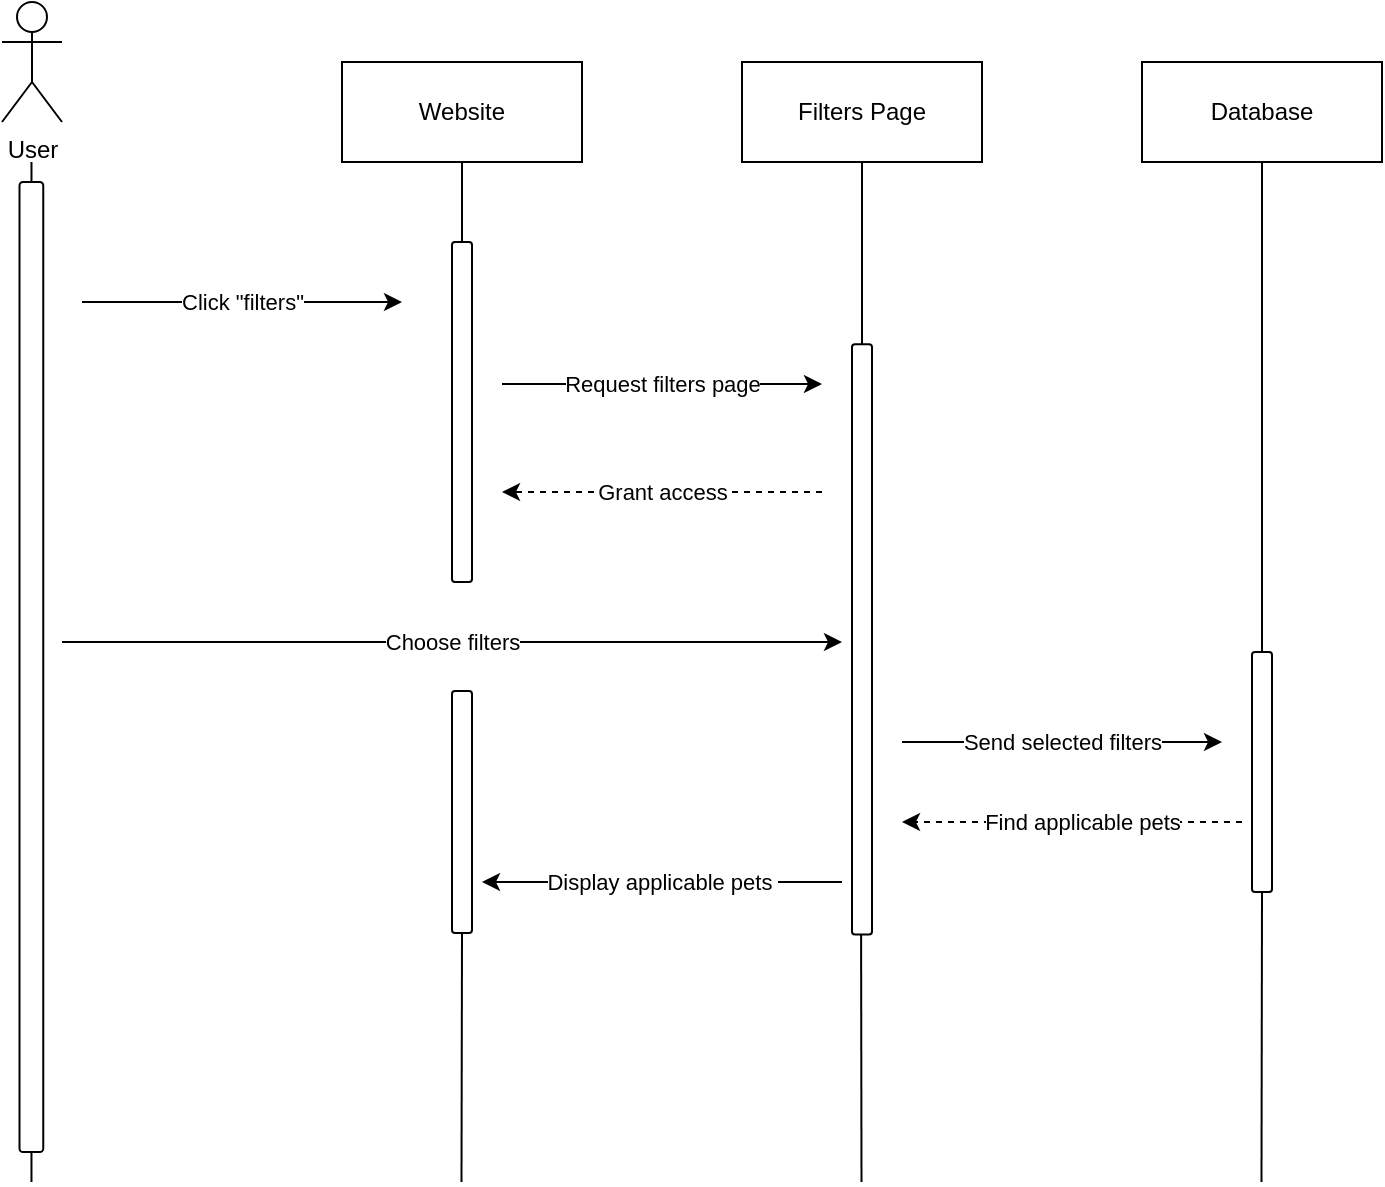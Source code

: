 <mxfile>
    <diagram id="jtgEk7szhd-dCrfLpQzl" name="Page-1">
        <mxGraphModel dx="679" dy="563" grid="1" gridSize="10" guides="1" tooltips="1" connect="1" arrows="1" fold="1" page="1" pageScale="1" pageWidth="850" pageHeight="1100" math="0" shadow="0">
            <root>
                <mxCell id="0"/>
                <mxCell id="1" parent="0"/>
                <mxCell id="2" style="edgeStyle=none;html=1;startArrow=none;startFill=0;endArrow=none;endFill=0;" edge="1" parent="1" source="11">
                    <mxGeometry relative="1" as="geometry">
                        <mxPoint x="144.74" y="640" as="targetPoint"/>
                        <mxPoint x="144.74" y="130.0" as="sourcePoint"/>
                    </mxGeometry>
                </mxCell>
                <mxCell id="3" style="edgeStyle=none;html=1;exitX=1;exitY=0.5;exitDx=0;exitDy=0;endArrow=none;endFill=0;" edge="1" parent="1" source="34">
                    <mxGeometry relative="1" as="geometry">
                        <mxPoint x="359.75" y="640" as="targetPoint"/>
                    </mxGeometry>
                </mxCell>
                <mxCell id="4" value="Website" style="whiteSpace=wrap;html=1;" vertex="1" parent="1">
                    <mxGeometry x="300" y="80" width="120" height="50" as="geometry"/>
                </mxCell>
                <mxCell id="5" style="edgeStyle=none;html=1;exitX=1;exitY=0.5;exitDx=0;exitDy=0;endArrow=none;endFill=0;" edge="1" parent="1">
                    <mxGeometry relative="1" as="geometry">
                        <mxPoint x="559.75" y="640" as="targetPoint"/>
                        <mxPoint x="559.53" y="505.47" as="sourcePoint"/>
                    </mxGeometry>
                </mxCell>
                <mxCell id="6" value="Filters Page" style="whiteSpace=wrap;html=1;" vertex="1" parent="1">
                    <mxGeometry x="500" y="80" width="120" height="50" as="geometry"/>
                </mxCell>
                <mxCell id="7" style="edgeStyle=none;html=1;exitX=1;exitY=0.5;exitDx=0;exitDy=0;endArrow=none;endFill=0;" edge="1" parent="1" source="20">
                    <mxGeometry relative="1" as="geometry">
                        <mxPoint x="759.75" y="640" as="targetPoint"/>
                    </mxGeometry>
                </mxCell>
                <mxCell id="8" value="Database" style="whiteSpace=wrap;html=1;" vertex="1" parent="1">
                    <mxGeometry x="700" y="80" width="120" height="50" as="geometry"/>
                </mxCell>
                <mxCell id="9" value="User" style="shape=umlActor;verticalLabelPosition=bottom;verticalAlign=top;html=1;outlineConnect=0;" vertex="1" parent="1">
                    <mxGeometry x="130" y="50" width="30" height="60" as="geometry"/>
                </mxCell>
                <mxCell id="10" value="" style="edgeStyle=none;html=1;exitX=0.5;exitY=1;exitDx=0;exitDy=0;startArrow=none;startFill=0;endArrow=none;endFill=0;" edge="1" parent="1" target="11">
                    <mxGeometry relative="1" as="geometry">
                        <mxPoint x="144.74" y="640" as="targetPoint"/>
                        <mxPoint x="144.74" y="130.0" as="sourcePoint"/>
                    </mxGeometry>
                </mxCell>
                <mxCell id="11" value="" style="rounded=1;whiteSpace=wrap;html=1;rotation=90;" vertex="1" parent="1">
                    <mxGeometry x="-97.81" y="376.56" width="485" height="11.88" as="geometry"/>
                </mxCell>
                <mxCell id="12" value="" style="endArrow=classic;html=1;" edge="1" parent="1">
                    <mxGeometry relative="1" as="geometry">
                        <mxPoint x="170" y="200" as="sourcePoint"/>
                        <mxPoint x="330" y="200" as="targetPoint"/>
                        <Array as="points">
                            <mxPoint x="310" y="200"/>
                        </Array>
                    </mxGeometry>
                </mxCell>
                <mxCell id="13" value="Click &quot;filters&quot;" style="edgeLabel;resizable=0;html=1;;align=center;verticalAlign=middle;" connectable="0" vertex="1" parent="12">
                    <mxGeometry relative="1" as="geometry"/>
                </mxCell>
                <mxCell id="14" value="" style="edgeStyle=none;html=1;exitX=0.5;exitY=1;exitDx=0;exitDy=0;endArrow=none;endFill=0;" edge="1" parent="1" source="4" target="16">
                    <mxGeometry relative="1" as="geometry">
                        <mxPoint x="359.75" y="640" as="targetPoint"/>
                        <mxPoint x="360" y="130" as="sourcePoint"/>
                    </mxGeometry>
                </mxCell>
                <mxCell id="15" style="edgeStyle=none;html=1;exitX=1;exitY=0.5;exitDx=0;exitDy=0;" edge="1" parent="1" source="16">
                    <mxGeometry relative="1" as="geometry">
                        <mxPoint x="360" y="290" as="targetPoint"/>
                    </mxGeometry>
                </mxCell>
                <mxCell id="16" value="" style="rounded=1;whiteSpace=wrap;html=1;rotation=90;" vertex="1" parent="1">
                    <mxGeometry x="275" y="250" width="170" height="10" as="geometry"/>
                </mxCell>
                <mxCell id="17" value="" style="edgeStyle=none;html=1;exitX=0.5;exitY=1;exitDx=0;exitDy=0;endArrow=none;endFill=0;" edge="1" parent="1" source="6" target="18">
                    <mxGeometry relative="1" as="geometry">
                        <mxPoint x="559.75" y="640" as="targetPoint"/>
                        <mxPoint x="560" y="130" as="sourcePoint"/>
                    </mxGeometry>
                </mxCell>
                <mxCell id="18" value="" style="rounded=1;whiteSpace=wrap;html=1;rotation=90;" vertex="1" parent="1">
                    <mxGeometry x="412.44" y="363.74" width="295.12" height="10" as="geometry"/>
                </mxCell>
                <mxCell id="19" value="" style="edgeStyle=none;html=1;exitX=0.5;exitY=1;exitDx=0;exitDy=0;endArrow=none;endFill=0;" edge="1" parent="1" source="8" target="20">
                    <mxGeometry relative="1" as="geometry">
                        <mxPoint x="759.75" y="640" as="targetPoint"/>
                        <mxPoint x="760" y="130" as="sourcePoint"/>
                    </mxGeometry>
                </mxCell>
                <mxCell id="20" value="" style="rounded=1;whiteSpace=wrap;html=1;rotation=90;" vertex="1" parent="1">
                    <mxGeometry x="700" y="430" width="120" height="10" as="geometry"/>
                </mxCell>
                <mxCell id="21" value="" style="endArrow=classic;html=1;" edge="1" parent="1">
                    <mxGeometry relative="1" as="geometry">
                        <mxPoint x="380" y="241" as="sourcePoint"/>
                        <mxPoint x="540" y="241" as="targetPoint"/>
                    </mxGeometry>
                </mxCell>
                <mxCell id="22" value="Request filters page" style="edgeLabel;resizable=0;html=1;;align=center;verticalAlign=middle;" connectable="0" vertex="1" parent="21">
                    <mxGeometry relative="1" as="geometry"/>
                </mxCell>
                <mxCell id="23" value="" style="endArrow=classic;html=1;dashed=1;" edge="1" parent="1">
                    <mxGeometry relative="1" as="geometry">
                        <mxPoint x="540" y="295" as="sourcePoint"/>
                        <mxPoint x="380" y="295" as="targetPoint"/>
                    </mxGeometry>
                </mxCell>
                <mxCell id="24" value="Grant access" style="edgeLabel;resizable=0;html=1;;align=center;verticalAlign=middle;" connectable="0" vertex="1" parent="23">
                    <mxGeometry relative="1" as="geometry"/>
                </mxCell>
                <mxCell id="25" value="" style="endArrow=classic;html=1;" edge="1" parent="1">
                    <mxGeometry relative="1" as="geometry">
                        <mxPoint x="160" y="370" as="sourcePoint"/>
                        <mxPoint x="550" y="370" as="targetPoint"/>
                    </mxGeometry>
                </mxCell>
                <mxCell id="26" value="Choose filters" style="edgeLabel;resizable=0;html=1;;align=center;verticalAlign=middle;" connectable="0" vertex="1" parent="25">
                    <mxGeometry relative="1" as="geometry"/>
                </mxCell>
                <mxCell id="34" value="" style="rounded=1;whiteSpace=wrap;html=1;rotation=90;" vertex="1" parent="1">
                    <mxGeometry x="299.53" y="450" width="120.94" height="10" as="geometry"/>
                </mxCell>
                <mxCell id="35" value="" style="endArrow=classic;html=1;" edge="1" parent="1">
                    <mxGeometry relative="1" as="geometry">
                        <mxPoint x="580" y="420" as="sourcePoint"/>
                        <mxPoint x="740" y="420" as="targetPoint"/>
                    </mxGeometry>
                </mxCell>
                <mxCell id="36" value="Send selected filters" style="edgeLabel;resizable=0;html=1;;align=center;verticalAlign=middle;" connectable="0" vertex="1" parent="35">
                    <mxGeometry relative="1" as="geometry"/>
                </mxCell>
                <mxCell id="37" value="" style="endArrow=classic;html=1;dashed=1;" edge="1" parent="1">
                    <mxGeometry relative="1" as="geometry">
                        <mxPoint x="750" y="460" as="sourcePoint"/>
                        <mxPoint x="580" y="460" as="targetPoint"/>
                    </mxGeometry>
                </mxCell>
                <mxCell id="38" value="&lt;font&gt;Find applicable pets&lt;/font&gt;" style="edgeLabel;resizable=0;html=1;;align=center;verticalAlign=middle;" connectable="0" vertex="1" parent="37">
                    <mxGeometry relative="1" as="geometry">
                        <mxPoint x="5" as="offset"/>
                    </mxGeometry>
                </mxCell>
                <mxCell id="39" value="" style="endArrow=classic;html=1;" edge="1" parent="1">
                    <mxGeometry relative="1" as="geometry">
                        <mxPoint x="550" y="490" as="sourcePoint"/>
                        <mxPoint x="370" y="490" as="targetPoint"/>
                    </mxGeometry>
                </mxCell>
                <mxCell id="40" value="Display applicable pets&amp;nbsp;" style="edgeLabel;resizable=0;html=1;;align=center;verticalAlign=middle;" connectable="0" vertex="1" parent="39">
                    <mxGeometry relative="1" as="geometry"/>
                </mxCell>
            </root>
        </mxGraphModel>
    </diagram>
</mxfile>